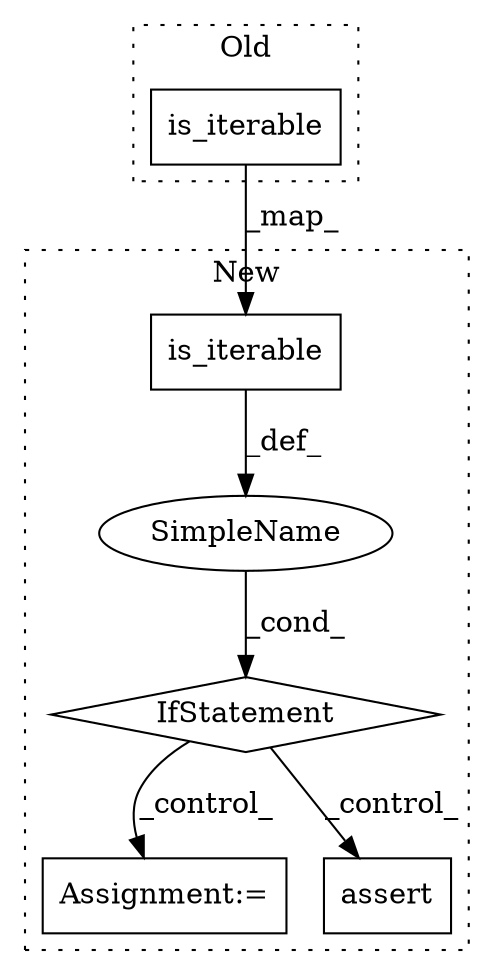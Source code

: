 digraph G {
subgraph cluster0 {
1 [label="is_iterable" a="32" s="17061,17083" l="12,1" shape="box"];
label = "Old";
style="dotted";
}
subgraph cluster1 {
2 [label="is_iterable" a="32" s="17468,17490" l="12,1" shape="box"];
3 [label="IfStatement" a="25" s="17450,17491" l="4,2" shape="diamond"];
4 [label="Assignment:=" a="7" s="17507" l="1" shape="box"];
5 [label="SimpleName" a="42" s="" l="" shape="ellipse"];
6 [label="assert" a="6" s="17886" l="7" shape="box"];
label = "New";
style="dotted";
}
1 -> 2 [label="_map_"];
2 -> 5 [label="_def_"];
3 -> 6 [label="_control_"];
3 -> 4 [label="_control_"];
5 -> 3 [label="_cond_"];
}